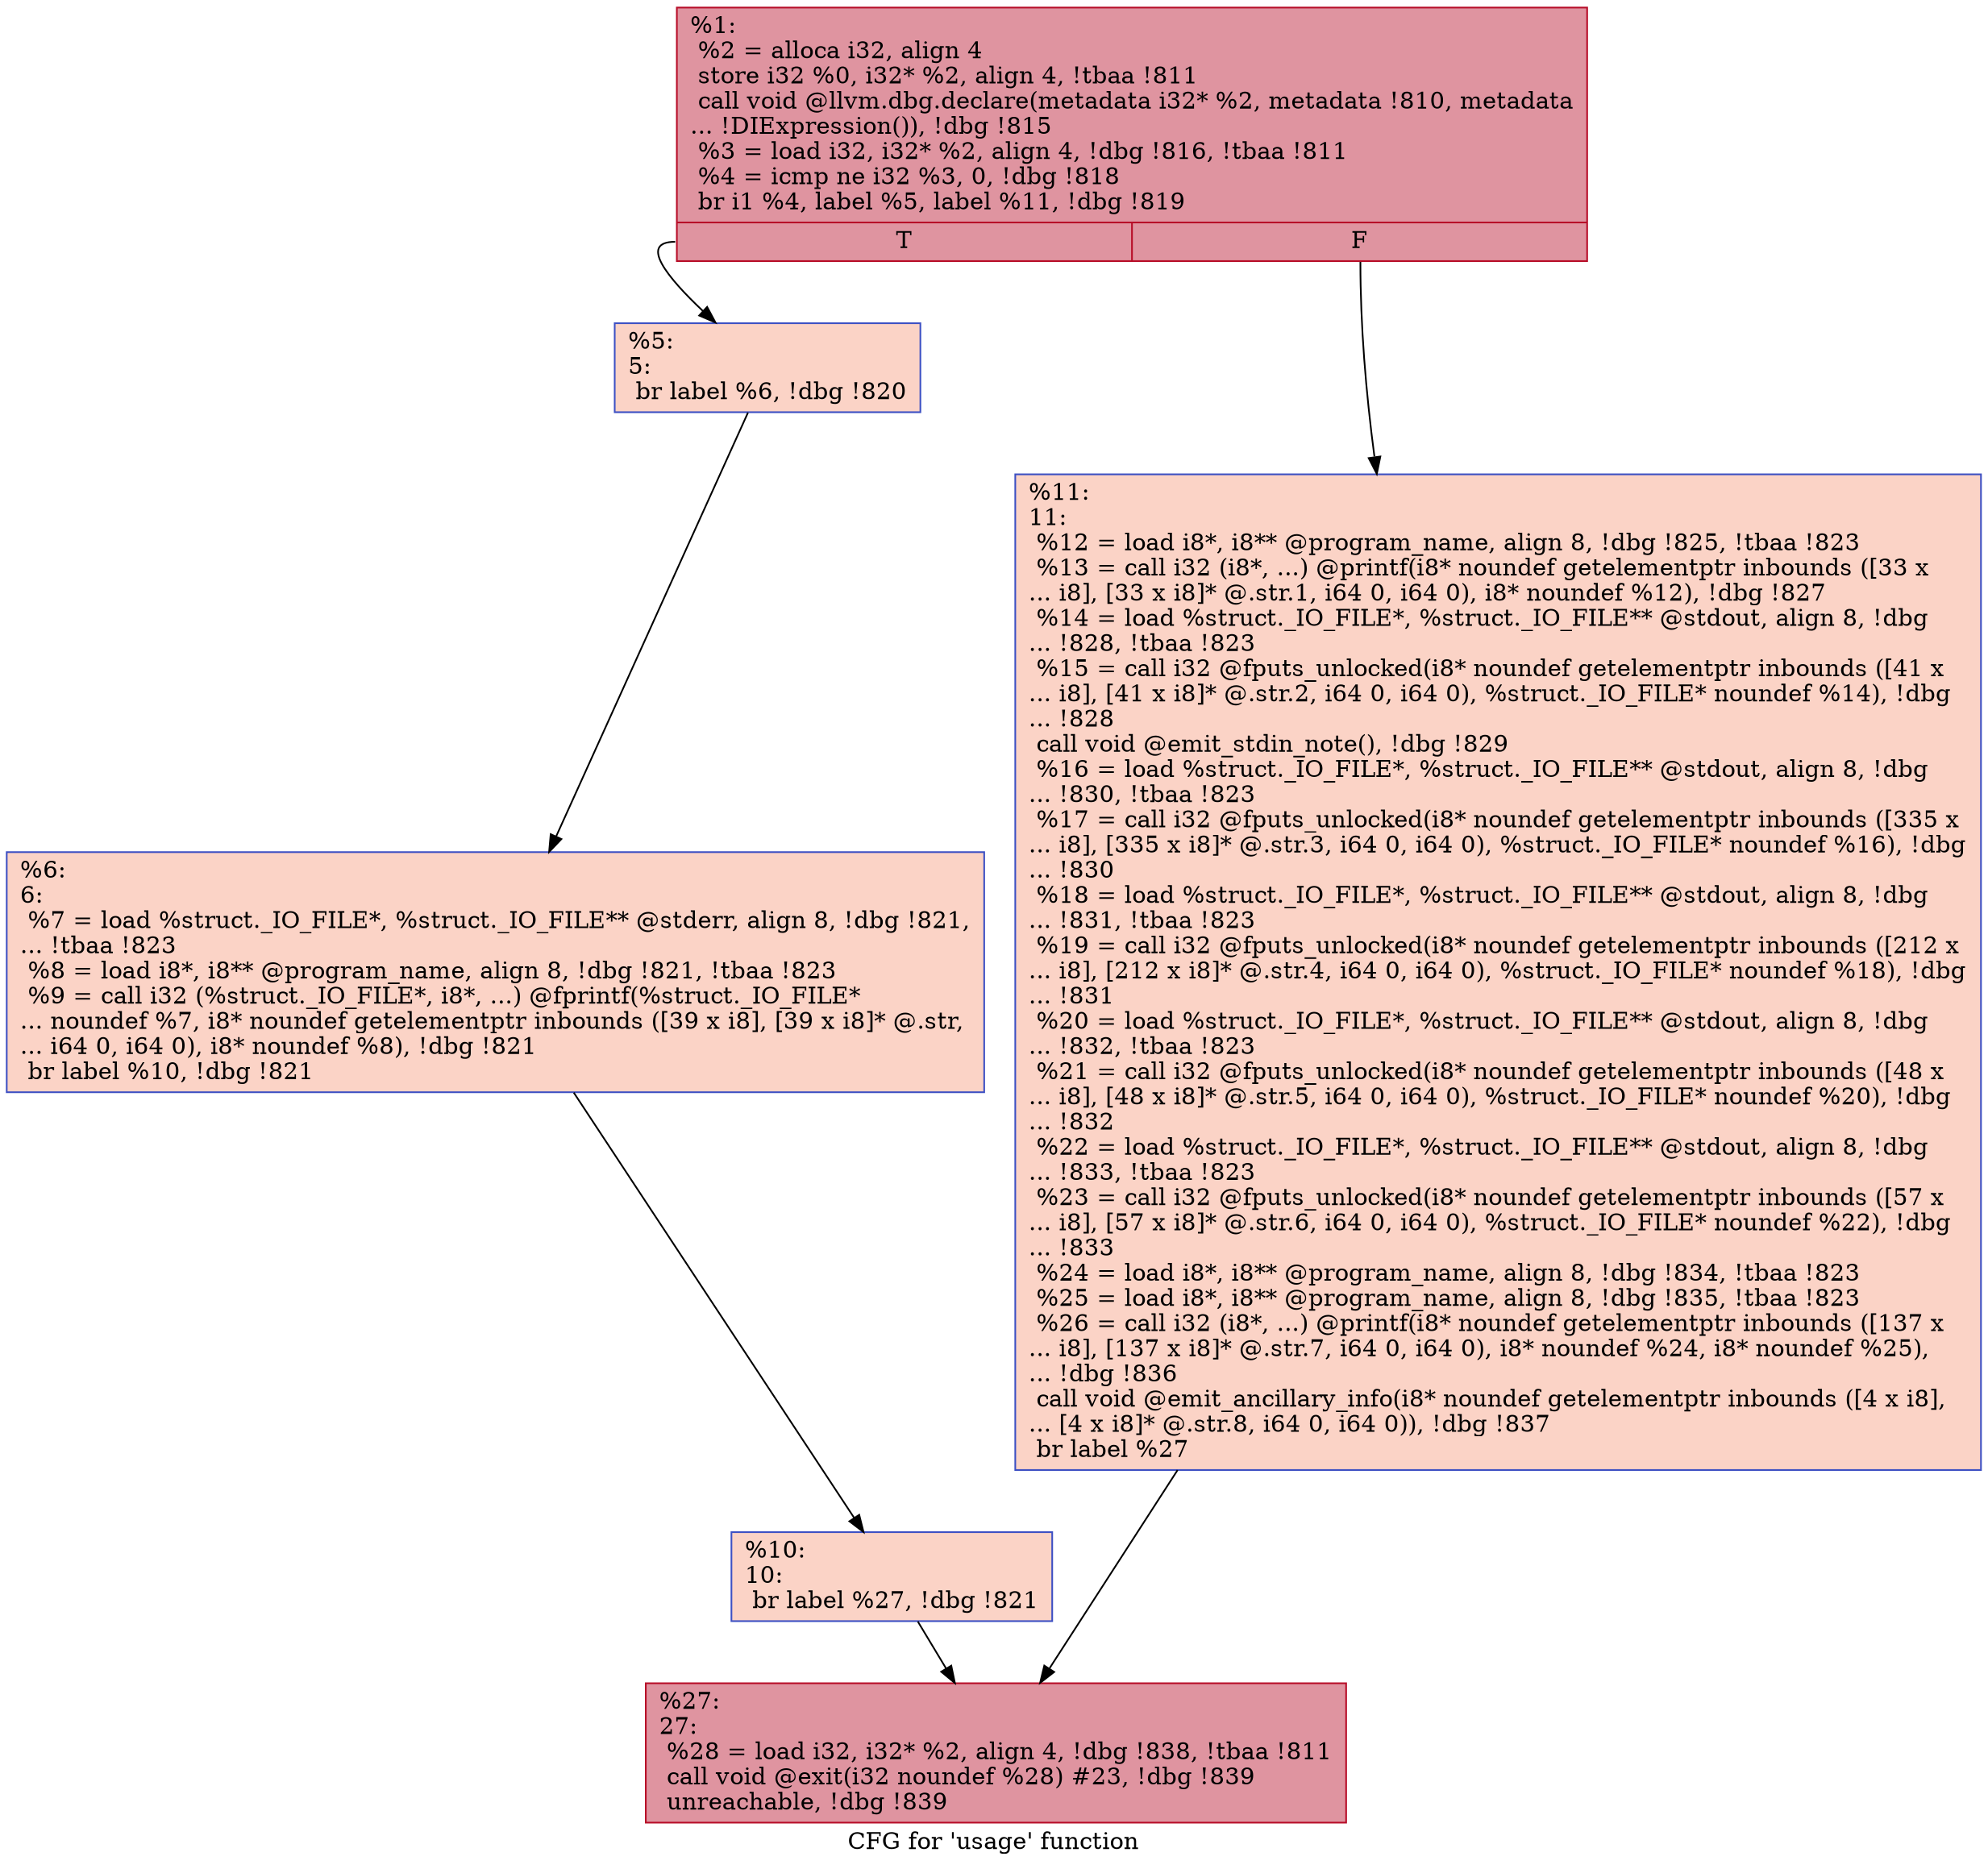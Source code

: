digraph "CFG for 'usage' function" {
	label="CFG for 'usage' function";

	Node0x762f50 [shape=record,color="#b70d28ff", style=filled, fillcolor="#b70d2870",label="{%1:\l  %2 = alloca i32, align 4\l  store i32 %0, i32* %2, align 4, !tbaa !811\l  call void @llvm.dbg.declare(metadata i32* %2, metadata !810, metadata\l... !DIExpression()), !dbg !815\l  %3 = load i32, i32* %2, align 4, !dbg !816, !tbaa !811\l  %4 = icmp ne i32 %3, 0, !dbg !818\l  br i1 %4, label %5, label %11, !dbg !819\l|{<s0>T|<s1>F}}"];
	Node0x762f50:s0 -> Node0x79a830;
	Node0x762f50:s1 -> Node0x79a920;
	Node0x79a830 [shape=record,color="#3d50c3ff", style=filled, fillcolor="#f59c7d70",label="{%5:\l5:                                                \l  br label %6, !dbg !820\l}"];
	Node0x79a830 -> Node0x79a880;
	Node0x79a880 [shape=record,color="#3d50c3ff", style=filled, fillcolor="#f59c7d70",label="{%6:\l6:                                                \l  %7 = load %struct._IO_FILE*, %struct._IO_FILE** @stderr, align 8, !dbg !821,\l... !tbaa !823\l  %8 = load i8*, i8** @program_name, align 8, !dbg !821, !tbaa !823\l  %9 = call i32 (%struct._IO_FILE*, i8*, ...) @fprintf(%struct._IO_FILE*\l... noundef %7, i8* noundef getelementptr inbounds ([39 x i8], [39 x i8]* @.str,\l... i64 0, i64 0), i8* noundef %8), !dbg !821\l  br label %10, !dbg !821\l}"];
	Node0x79a880 -> Node0x79a8d0;
	Node0x79a8d0 [shape=record,color="#3d50c3ff", style=filled, fillcolor="#f59c7d70",label="{%10:\l10:                                               \l  br label %27, !dbg !821\l}"];
	Node0x79a8d0 -> Node0x79a970;
	Node0x79a920 [shape=record,color="#3d50c3ff", style=filled, fillcolor="#f59c7d70",label="{%11:\l11:                                               \l  %12 = load i8*, i8** @program_name, align 8, !dbg !825, !tbaa !823\l  %13 = call i32 (i8*, ...) @printf(i8* noundef getelementptr inbounds ([33 x\l... i8], [33 x i8]* @.str.1, i64 0, i64 0), i8* noundef %12), !dbg !827\l  %14 = load %struct._IO_FILE*, %struct._IO_FILE** @stdout, align 8, !dbg\l... !828, !tbaa !823\l  %15 = call i32 @fputs_unlocked(i8* noundef getelementptr inbounds ([41 x\l... i8], [41 x i8]* @.str.2, i64 0, i64 0), %struct._IO_FILE* noundef %14), !dbg\l... !828\l  call void @emit_stdin_note(), !dbg !829\l  %16 = load %struct._IO_FILE*, %struct._IO_FILE** @stdout, align 8, !dbg\l... !830, !tbaa !823\l  %17 = call i32 @fputs_unlocked(i8* noundef getelementptr inbounds ([335 x\l... i8], [335 x i8]* @.str.3, i64 0, i64 0), %struct._IO_FILE* noundef %16), !dbg\l... !830\l  %18 = load %struct._IO_FILE*, %struct._IO_FILE** @stdout, align 8, !dbg\l... !831, !tbaa !823\l  %19 = call i32 @fputs_unlocked(i8* noundef getelementptr inbounds ([212 x\l... i8], [212 x i8]* @.str.4, i64 0, i64 0), %struct._IO_FILE* noundef %18), !dbg\l... !831\l  %20 = load %struct._IO_FILE*, %struct._IO_FILE** @stdout, align 8, !dbg\l... !832, !tbaa !823\l  %21 = call i32 @fputs_unlocked(i8* noundef getelementptr inbounds ([48 x\l... i8], [48 x i8]* @.str.5, i64 0, i64 0), %struct._IO_FILE* noundef %20), !dbg\l... !832\l  %22 = load %struct._IO_FILE*, %struct._IO_FILE** @stdout, align 8, !dbg\l... !833, !tbaa !823\l  %23 = call i32 @fputs_unlocked(i8* noundef getelementptr inbounds ([57 x\l... i8], [57 x i8]* @.str.6, i64 0, i64 0), %struct._IO_FILE* noundef %22), !dbg\l... !833\l  %24 = load i8*, i8** @program_name, align 8, !dbg !834, !tbaa !823\l  %25 = load i8*, i8** @program_name, align 8, !dbg !835, !tbaa !823\l  %26 = call i32 (i8*, ...) @printf(i8* noundef getelementptr inbounds ([137 x\l... i8], [137 x i8]* @.str.7, i64 0, i64 0), i8* noundef %24, i8* noundef %25),\l... !dbg !836\l  call void @emit_ancillary_info(i8* noundef getelementptr inbounds ([4 x i8],\l... [4 x i8]* @.str.8, i64 0, i64 0)), !dbg !837\l  br label %27\l}"];
	Node0x79a920 -> Node0x79a970;
	Node0x79a970 [shape=record,color="#b70d28ff", style=filled, fillcolor="#b70d2870",label="{%27:\l27:                                               \l  %28 = load i32, i32* %2, align 4, !dbg !838, !tbaa !811\l  call void @exit(i32 noundef %28) #23, !dbg !839\l  unreachable, !dbg !839\l}"];
}
